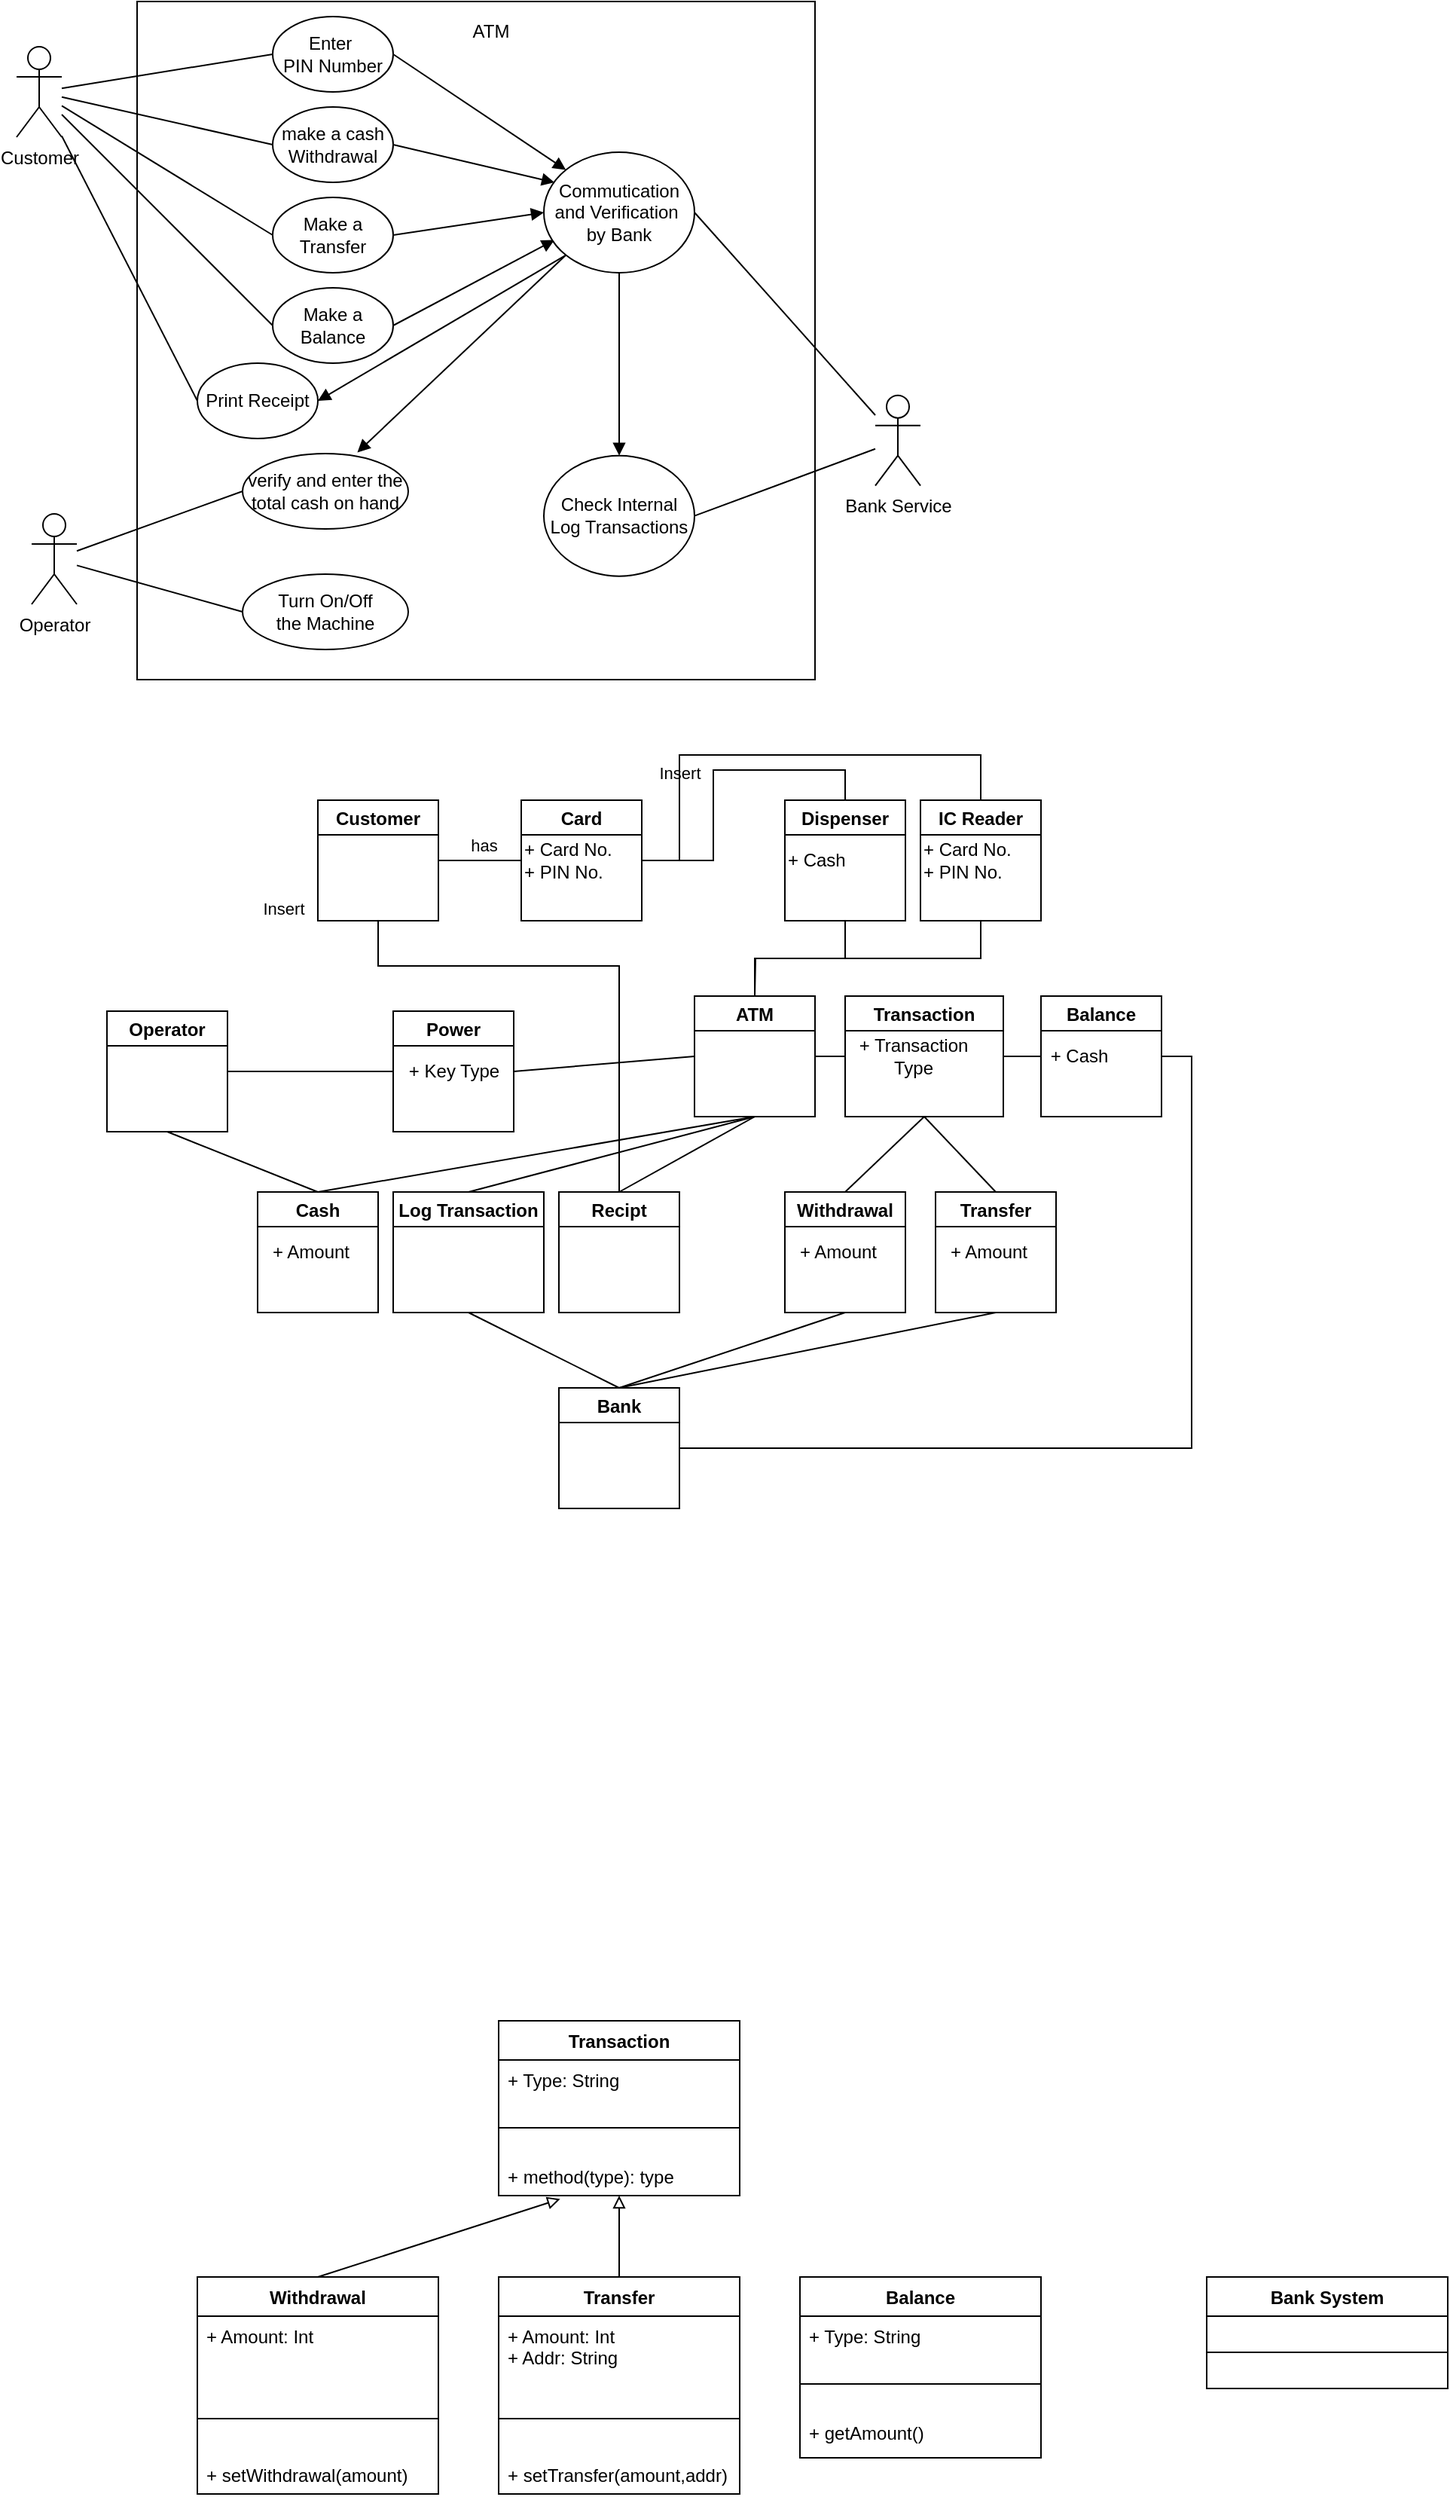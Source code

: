 <mxfile version="15.0.3" type="github">
  <diagram name="Page-1" id="c4acf3e9-155e-7222-9cf6-157b1a14988f">
    <mxGraphModel dx="1433" dy="831" grid="1" gridSize="10" guides="1" tooltips="1" connect="1" arrows="1" fold="1" page="1" pageScale="1" pageWidth="850" pageHeight="1100" background="none" math="0" shadow="0">
      <root>
        <mxCell id="0" />
        <mxCell id="1" parent="0" />
        <mxCell id="-vrJm0YTmy-wLik_O10C-3" value="" style="whiteSpace=wrap;html=1;aspect=fixed;" vertex="1" parent="1">
          <mxGeometry x="190" y="120" width="450" height="450" as="geometry" />
        </mxCell>
        <mxCell id="-vrJm0YTmy-wLik_O10C-18" style="edgeStyle=none;rounded=0;orthogonalLoop=1;jettySize=auto;html=1;entryX=0;entryY=0.5;entryDx=0;entryDy=0;endArrow=none;endFill=0;" edge="1" parent="1" source="-vrJm0YTmy-wLik_O10C-1" target="-vrJm0YTmy-wLik_O10C-10">
          <mxGeometry relative="1" as="geometry" />
        </mxCell>
        <mxCell id="-vrJm0YTmy-wLik_O10C-19" style="edgeStyle=none;rounded=0;orthogonalLoop=1;jettySize=auto;html=1;entryX=0;entryY=0.5;entryDx=0;entryDy=0;endArrow=none;endFill=0;" edge="1" parent="1" source="-vrJm0YTmy-wLik_O10C-1" target="-vrJm0YTmy-wLik_O10C-11">
          <mxGeometry relative="1" as="geometry" />
        </mxCell>
        <mxCell id="-vrJm0YTmy-wLik_O10C-20" style="edgeStyle=none;rounded=0;orthogonalLoop=1;jettySize=auto;html=1;entryX=0;entryY=0.5;entryDx=0;entryDy=0;endArrow=none;endFill=0;" edge="1" parent="1" source="-vrJm0YTmy-wLik_O10C-1" target="-vrJm0YTmy-wLik_O10C-15">
          <mxGeometry relative="1" as="geometry" />
        </mxCell>
        <mxCell id="-vrJm0YTmy-wLik_O10C-61" style="edgeStyle=none;rounded=0;orthogonalLoop=1;jettySize=auto;html=1;entryX=0;entryY=0.5;entryDx=0;entryDy=0;endArrow=none;endFill=0;" edge="1" parent="1" source="-vrJm0YTmy-wLik_O10C-1" target="-vrJm0YTmy-wLik_O10C-60">
          <mxGeometry relative="1" as="geometry" />
        </mxCell>
        <mxCell id="-vrJm0YTmy-wLik_O10C-1" value="Customer" style="shape=umlActor;verticalLabelPosition=bottom;verticalAlign=top;html=1;outlineConnect=0;" vertex="1" parent="1">
          <mxGeometry x="110" y="150" width="30" height="60" as="geometry" />
        </mxCell>
        <mxCell id="-vrJm0YTmy-wLik_O10C-28" style="edgeStyle=none;rounded=0;orthogonalLoop=1;jettySize=auto;html=1;entryX=0;entryY=0.5;entryDx=0;entryDy=0;endArrow=none;endFill=0;" edge="1" parent="1" source="-vrJm0YTmy-wLik_O10C-5" target="-vrJm0YTmy-wLik_O10C-27">
          <mxGeometry relative="1" as="geometry" />
        </mxCell>
        <mxCell id="-vrJm0YTmy-wLik_O10C-30" style="edgeStyle=none;rounded=0;orthogonalLoop=1;jettySize=auto;html=1;entryX=0;entryY=0.5;entryDx=0;entryDy=0;endArrow=none;endFill=0;" edge="1" parent="1" source="-vrJm0YTmy-wLik_O10C-5" target="-vrJm0YTmy-wLik_O10C-29">
          <mxGeometry relative="1" as="geometry" />
        </mxCell>
        <mxCell id="-vrJm0YTmy-wLik_O10C-5" value="Operator" style="shape=umlActor;verticalLabelPosition=bottom;verticalAlign=top;html=1;outlineConnect=0;" vertex="1" parent="1">
          <mxGeometry x="120" y="460" width="30" height="60" as="geometry" />
        </mxCell>
        <mxCell id="-vrJm0YTmy-wLik_O10C-8" value="ATM" style="text;html=1;strokeColor=none;fillColor=none;align=center;verticalAlign=middle;whiteSpace=wrap;rounded=0;" vertex="1" parent="1">
          <mxGeometry x="405" y="130" width="40" height="20" as="geometry" />
        </mxCell>
        <mxCell id="-vrJm0YTmy-wLik_O10C-23" style="edgeStyle=none;rounded=0;orthogonalLoop=1;jettySize=auto;html=1;exitX=1;exitY=0.5;exitDx=0;exitDy=0;entryX=0.071;entryY=0.251;entryDx=0;entryDy=0;endArrow=block;endFill=1;entryPerimeter=0;" edge="1" parent="1" source="-vrJm0YTmy-wLik_O10C-10" target="-vrJm0YTmy-wLik_O10C-16">
          <mxGeometry relative="1" as="geometry" />
        </mxCell>
        <mxCell id="-vrJm0YTmy-wLik_O10C-10" value="make a cash Withdrawal" style="ellipse;whiteSpace=wrap;html=1;" vertex="1" parent="1">
          <mxGeometry x="280" y="190" width="80" height="50" as="geometry" />
        </mxCell>
        <mxCell id="-vrJm0YTmy-wLik_O10C-24" style="edgeStyle=none;rounded=0;orthogonalLoop=1;jettySize=auto;html=1;exitX=1;exitY=0.5;exitDx=0;exitDy=0;entryX=0;entryY=0.5;entryDx=0;entryDy=0;endArrow=block;endFill=1;" edge="1" parent="1" source="-vrJm0YTmy-wLik_O10C-11" target="-vrJm0YTmy-wLik_O10C-16">
          <mxGeometry relative="1" as="geometry" />
        </mxCell>
        <mxCell id="-vrJm0YTmy-wLik_O10C-11" value="Make a Transfer" style="ellipse;whiteSpace=wrap;html=1;" vertex="1" parent="1">
          <mxGeometry x="280" y="250" width="80" height="50" as="geometry" />
        </mxCell>
        <mxCell id="-vrJm0YTmy-wLik_O10C-22" style="edgeStyle=none;rounded=0;orthogonalLoop=1;jettySize=auto;html=1;entryX=1;entryY=0.5;entryDx=0;entryDy=0;endArrow=none;endFill=0;" edge="1" parent="1" source="-vrJm0YTmy-wLik_O10C-12" target="-vrJm0YTmy-wLik_O10C-16">
          <mxGeometry relative="1" as="geometry" />
        </mxCell>
        <mxCell id="-vrJm0YTmy-wLik_O10C-32" style="edgeStyle=none;rounded=0;orthogonalLoop=1;jettySize=auto;html=1;entryX=1;entryY=0.5;entryDx=0;entryDy=0;endArrow=none;endFill=0;" edge="1" parent="1" source="-vrJm0YTmy-wLik_O10C-12" target="-vrJm0YTmy-wLik_O10C-31">
          <mxGeometry relative="1" as="geometry" />
        </mxCell>
        <mxCell id="-vrJm0YTmy-wLik_O10C-12" value="Bank Service" style="shape=umlActor;verticalLabelPosition=bottom;verticalAlign=top;html=1;outlineConnect=0;" vertex="1" parent="1">
          <mxGeometry x="680" y="381.33" width="30" height="60" as="geometry" />
        </mxCell>
        <mxCell id="-vrJm0YTmy-wLik_O10C-25" style="edgeStyle=none;rounded=0;orthogonalLoop=1;jettySize=auto;html=1;exitX=1;exitY=0.5;exitDx=0;exitDy=0;entryX=0.071;entryY=0.728;entryDx=0;entryDy=0;endArrow=block;endFill=1;entryPerimeter=0;" edge="1" parent="1" source="-vrJm0YTmy-wLik_O10C-15" target="-vrJm0YTmy-wLik_O10C-16">
          <mxGeometry relative="1" as="geometry" />
        </mxCell>
        <mxCell id="-vrJm0YTmy-wLik_O10C-15" value="Make a &lt;br&gt;Balance" style="ellipse;whiteSpace=wrap;html=1;" vertex="1" parent="1">
          <mxGeometry x="280" y="310" width="80" height="50" as="geometry" />
        </mxCell>
        <mxCell id="-vrJm0YTmy-wLik_O10C-33" style="edgeStyle=none;rounded=0;orthogonalLoop=1;jettySize=auto;html=1;exitX=0.5;exitY=1;exitDx=0;exitDy=0;entryX=0.5;entryY=0;entryDx=0;entryDy=0;endArrow=block;endFill=1;" edge="1" parent="1" source="-vrJm0YTmy-wLik_O10C-16" target="-vrJm0YTmy-wLik_O10C-31">
          <mxGeometry relative="1" as="geometry" />
        </mxCell>
        <mxCell id="-vrJm0YTmy-wLik_O10C-34" style="edgeStyle=none;rounded=0;orthogonalLoop=1;jettySize=auto;html=1;exitX=0;exitY=1;exitDx=0;exitDy=0;entryX=0.693;entryY=-0.016;entryDx=0;entryDy=0;entryPerimeter=0;endArrow=block;endFill=1;" edge="1" parent="1" source="-vrJm0YTmy-wLik_O10C-16" target="-vrJm0YTmy-wLik_O10C-29">
          <mxGeometry relative="1" as="geometry" />
        </mxCell>
        <mxCell id="-vrJm0YTmy-wLik_O10C-90" style="rounded=0;orthogonalLoop=1;jettySize=auto;html=1;exitX=0;exitY=1;exitDx=0;exitDy=0;entryX=1;entryY=0.5;entryDx=0;entryDy=0;endArrow=block;endFill=1;" edge="1" parent="1" source="-vrJm0YTmy-wLik_O10C-16" target="-vrJm0YTmy-wLik_O10C-89">
          <mxGeometry relative="1" as="geometry" />
        </mxCell>
        <mxCell id="-vrJm0YTmy-wLik_O10C-16" value="Commutication&lt;br&gt;and Verification&amp;nbsp;&lt;br&gt;by Bank" style="ellipse;whiteSpace=wrap;html=1;" vertex="1" parent="1">
          <mxGeometry x="460" y="220" width="100" height="80" as="geometry" />
        </mxCell>
        <mxCell id="-vrJm0YTmy-wLik_O10C-27" value="Turn On/Off&lt;br&gt;the Machine" style="ellipse;whiteSpace=wrap;html=1;" vertex="1" parent="1">
          <mxGeometry x="260" y="500" width="110" height="50" as="geometry" />
        </mxCell>
        <mxCell id="-vrJm0YTmy-wLik_O10C-29" value="verify and enter the total cash on hand" style="ellipse;whiteSpace=wrap;html=1;" vertex="1" parent="1">
          <mxGeometry x="260" y="420" width="110" height="50" as="geometry" />
        </mxCell>
        <mxCell id="-vrJm0YTmy-wLik_O10C-31" value="Check Internal Log Transactions" style="ellipse;whiteSpace=wrap;html=1;" vertex="1" parent="1">
          <mxGeometry x="460" y="421.33" width="100" height="80" as="geometry" />
        </mxCell>
        <mxCell id="-vrJm0YTmy-wLik_O10C-68" value="has" style="edgeStyle=none;rounded=0;orthogonalLoop=1;jettySize=auto;html=1;exitX=1;exitY=0.5;exitDx=0;exitDy=0;entryX=0;entryY=0.5;entryDx=0;entryDy=0;endArrow=none;endFill=0;" edge="1" parent="1" source="-vrJm0YTmy-wLik_O10C-35" target="-vrJm0YTmy-wLik_O10C-67">
          <mxGeometry x="0.091" y="10" relative="1" as="geometry">
            <mxPoint as="offset" />
          </mxGeometry>
        </mxCell>
        <mxCell id="-vrJm0YTmy-wLik_O10C-35" value="Customer" style="swimlane;" vertex="1" parent="1">
          <mxGeometry x="310" y="650" width="80" height="80" as="geometry" />
        </mxCell>
        <mxCell id="-vrJm0YTmy-wLik_O10C-55" style="edgeStyle=none;rounded=0;orthogonalLoop=1;jettySize=auto;html=1;exitX=1;exitY=0.5;exitDx=0;exitDy=0;endArrow=none;endFill=0;entryX=0;entryY=0.5;entryDx=0;entryDy=0;" edge="1" parent="1" source="-vrJm0YTmy-wLik_O10C-36" target="-vrJm0YTmy-wLik_O10C-58">
          <mxGeometry relative="1" as="geometry">
            <mxPoint x="210" y="900" as="targetPoint" />
          </mxGeometry>
        </mxCell>
        <mxCell id="-vrJm0YTmy-wLik_O10C-56" style="edgeStyle=none;rounded=0;orthogonalLoop=1;jettySize=auto;html=1;exitX=0.5;exitY=1;exitDx=0;exitDy=0;entryX=0.5;entryY=0;entryDx=0;entryDy=0;endArrow=none;endFill=0;" edge="1" parent="1" source="-vrJm0YTmy-wLik_O10C-36" target="-vrJm0YTmy-wLik_O10C-53">
          <mxGeometry relative="1" as="geometry" />
        </mxCell>
        <mxCell id="-vrJm0YTmy-wLik_O10C-36" value="Operator" style="swimlane;" vertex="1" parent="1">
          <mxGeometry x="170" y="790" width="80" height="80" as="geometry" />
        </mxCell>
        <mxCell id="-vrJm0YTmy-wLik_O10C-41" style="edgeStyle=none;rounded=0;orthogonalLoop=1;jettySize=auto;html=1;entryX=0.5;entryY=0;entryDx=0;entryDy=0;endArrow=none;endFill=0;exitX=0.5;exitY=1;exitDx=0;exitDy=0;" edge="1" parent="1" source="-vrJm0YTmy-wLik_O10C-96" target="-vrJm0YTmy-wLik_O10C-39">
          <mxGeometry relative="1" as="geometry">
            <mxPoint x="710" y="850" as="sourcePoint" />
          </mxGeometry>
        </mxCell>
        <mxCell id="-vrJm0YTmy-wLik_O10C-43" style="edgeStyle=none;rounded=0;orthogonalLoop=1;jettySize=auto;html=1;entryX=1;entryY=0.5;entryDx=0;entryDy=0;endArrow=none;endFill=0;" edge="1" parent="1" source="-vrJm0YTmy-wLik_O10C-75" target="-vrJm0YTmy-wLik_O10C-96">
          <mxGeometry relative="1" as="geometry" />
        </mxCell>
        <mxCell id="-vrJm0YTmy-wLik_O10C-51" style="edgeStyle=none;rounded=0;orthogonalLoop=1;jettySize=auto;html=1;exitX=0.5;exitY=1;exitDx=0;exitDy=0;entryX=0.5;entryY=0;entryDx=0;entryDy=0;endArrow=none;endFill=0;" edge="1" parent="1" source="-vrJm0YTmy-wLik_O10C-37" target="-vrJm0YTmy-wLik_O10C-50">
          <mxGeometry relative="1" as="geometry" />
        </mxCell>
        <mxCell id="-vrJm0YTmy-wLik_O10C-54" style="edgeStyle=none;rounded=0;orthogonalLoop=1;jettySize=auto;html=1;exitX=0.5;exitY=1;exitDx=0;exitDy=0;entryX=0.5;entryY=0;entryDx=0;entryDy=0;endArrow=none;endFill=0;" edge="1" parent="1" source="-vrJm0YTmy-wLik_O10C-37" target="-vrJm0YTmy-wLik_O10C-53">
          <mxGeometry relative="1" as="geometry" />
        </mxCell>
        <mxCell id="-vrJm0YTmy-wLik_O10C-99" style="edgeStyle=none;rounded=0;orthogonalLoop=1;jettySize=auto;html=1;exitX=1;exitY=0.5;exitDx=0;exitDy=0;entryX=0.004;entryY=0.501;entryDx=0;entryDy=0;entryPerimeter=0;endArrow=none;endFill=0;" edge="1" parent="1" source="-vrJm0YTmy-wLik_O10C-37" target="-vrJm0YTmy-wLik_O10C-97">
          <mxGeometry relative="1" as="geometry" />
        </mxCell>
        <mxCell id="-vrJm0YTmy-wLik_O10C-37" value="ATM" style="swimlane;" vertex="1" parent="1">
          <mxGeometry x="560" y="780" width="80" height="80" as="geometry" />
        </mxCell>
        <mxCell id="-vrJm0YTmy-wLik_O10C-76" style="rounded=0;orthogonalLoop=1;jettySize=auto;html=1;entryX=0.5;entryY=1;entryDx=0;entryDy=0;endArrow=none;endFill=0;exitX=0.5;exitY=0;exitDx=0;exitDy=0;" edge="1" parent="1" source="-vrJm0YTmy-wLik_O10C-38" target="-vrJm0YTmy-wLik_O10C-96">
          <mxGeometry relative="1" as="geometry" />
        </mxCell>
        <mxCell id="-vrJm0YTmy-wLik_O10C-38" value="Withdrawal" style="swimlane;startSize=23;" vertex="1" parent="1">
          <mxGeometry x="620" y="910" width="80" height="80" as="geometry" />
        </mxCell>
        <mxCell id="-vrJm0YTmy-wLik_O10C-86" value="+ Amount" style="text;html=1;align=center;verticalAlign=middle;resizable=0;points=[];autosize=1;strokeColor=none;" vertex="1" parent="-vrJm0YTmy-wLik_O10C-38">
          <mxGeometry y="30" width="70" height="20" as="geometry" />
        </mxCell>
        <mxCell id="-vrJm0YTmy-wLik_O10C-39" value="Transfer" style="swimlane;startSize=23;" vertex="1" parent="1">
          <mxGeometry x="720" y="910" width="80" height="80" as="geometry" />
        </mxCell>
        <mxCell id="-vrJm0YTmy-wLik_O10C-87" value="+ Amount" style="text;html=1;align=center;verticalAlign=middle;resizable=0;points=[];autosize=1;strokeColor=none;" vertex="1" parent="-vrJm0YTmy-wLik_O10C-39">
          <mxGeometry y="30" width="70" height="20" as="geometry" />
        </mxCell>
        <mxCell id="-vrJm0YTmy-wLik_O10C-49" style="edgeStyle=orthogonalEdgeStyle;rounded=0;orthogonalLoop=1;jettySize=auto;html=1;entryX=1;entryY=0.5;entryDx=0;entryDy=0;endArrow=none;endFill=0;exitX=1;exitY=0.5;exitDx=0;exitDy=0;" edge="1" parent="1" source="-vrJm0YTmy-wLik_O10C-40" target="-vrJm0YTmy-wLik_O10C-46">
          <mxGeometry relative="1" as="geometry" />
        </mxCell>
        <mxCell id="-vrJm0YTmy-wLik_O10C-40" value="Balance" style="swimlane;startSize=23;" vertex="1" parent="1">
          <mxGeometry x="790" y="780" width="80" height="80" as="geometry" />
        </mxCell>
        <mxCell id="-vrJm0YTmy-wLik_O10C-75" value="+ Cash" style="text;html=1;align=center;verticalAlign=middle;resizable=0;points=[];autosize=1;strokeColor=none;" vertex="1" parent="-vrJm0YTmy-wLik_O10C-40">
          <mxGeometry y="30" width="50" height="20" as="geometry" />
        </mxCell>
        <mxCell id="-vrJm0YTmy-wLik_O10C-47" style="edgeStyle=none;rounded=0;orthogonalLoop=1;jettySize=auto;html=1;exitX=0.5;exitY=0;exitDx=0;exitDy=0;entryX=0.5;entryY=1;entryDx=0;entryDy=0;endArrow=none;endFill=0;" edge="1" parent="1" source="-vrJm0YTmy-wLik_O10C-46" target="-vrJm0YTmy-wLik_O10C-38">
          <mxGeometry relative="1" as="geometry" />
        </mxCell>
        <mxCell id="-vrJm0YTmy-wLik_O10C-48" style="edgeStyle=none;rounded=0;orthogonalLoop=1;jettySize=auto;html=1;entryX=0.5;entryY=1;entryDx=0;entryDy=0;endArrow=none;endFill=0;exitX=0.5;exitY=0;exitDx=0;exitDy=0;" edge="1" parent="1" source="-vrJm0YTmy-wLik_O10C-46" target="-vrJm0YTmy-wLik_O10C-39">
          <mxGeometry relative="1" as="geometry" />
        </mxCell>
        <mxCell id="-vrJm0YTmy-wLik_O10C-46" value="Bank" style="swimlane;" vertex="1" parent="1">
          <mxGeometry x="470" y="1040" width="80" height="80" as="geometry" />
        </mxCell>
        <mxCell id="-vrJm0YTmy-wLik_O10C-52" style="edgeStyle=none;rounded=0;orthogonalLoop=1;jettySize=auto;html=1;exitX=0.5;exitY=1;exitDx=0;exitDy=0;entryX=0.5;entryY=0;entryDx=0;entryDy=0;endArrow=none;endFill=0;" edge="1" parent="1" source="-vrJm0YTmy-wLik_O10C-50" target="-vrJm0YTmy-wLik_O10C-46">
          <mxGeometry relative="1" as="geometry" />
        </mxCell>
        <mxCell id="-vrJm0YTmy-wLik_O10C-50" value="Log Transaction" style="swimlane;startSize=23;" vertex="1" parent="1">
          <mxGeometry x="360" y="910" width="100" height="80" as="geometry" />
        </mxCell>
        <mxCell id="-vrJm0YTmy-wLik_O10C-53" value="Cash" style="swimlane;startSize=23;" vertex="1" parent="1">
          <mxGeometry x="270" y="910" width="80" height="80" as="geometry" />
        </mxCell>
        <mxCell id="-vrJm0YTmy-wLik_O10C-95" value="+ Amount" style="text;html=1;align=center;verticalAlign=middle;resizable=0;points=[];autosize=1;strokeColor=none;" vertex="1" parent="-vrJm0YTmy-wLik_O10C-53">
          <mxGeometry y="30" width="70" height="20" as="geometry" />
        </mxCell>
        <mxCell id="-vrJm0YTmy-wLik_O10C-59" style="edgeStyle=none;rounded=0;orthogonalLoop=1;jettySize=auto;html=1;endArrow=none;endFill=0;exitX=1;exitY=0.5;exitDx=0;exitDy=0;entryX=0;entryY=0.5;entryDx=0;entryDy=0;" edge="1" parent="1" source="-vrJm0YTmy-wLik_O10C-58" target="-vrJm0YTmy-wLik_O10C-37">
          <mxGeometry relative="1" as="geometry">
            <mxPoint x="600" y="850" as="targetPoint" />
          </mxGeometry>
        </mxCell>
        <mxCell id="-vrJm0YTmy-wLik_O10C-58" value="Power" style="swimlane;startSize=23;" vertex="1" parent="1">
          <mxGeometry x="360" y="790" width="80" height="80" as="geometry" />
        </mxCell>
        <mxCell id="-vrJm0YTmy-wLik_O10C-77" value="+ Key Type" style="text;html=1;align=center;verticalAlign=middle;resizable=0;points=[];autosize=1;strokeColor=none;" vertex="1" parent="-vrJm0YTmy-wLik_O10C-58">
          <mxGeometry y="30" width="80" height="20" as="geometry" />
        </mxCell>
        <mxCell id="-vrJm0YTmy-wLik_O10C-62" style="edgeStyle=none;rounded=0;orthogonalLoop=1;jettySize=auto;html=1;exitX=1;exitY=0.5;exitDx=0;exitDy=0;entryX=0;entryY=0;entryDx=0;entryDy=0;endArrow=block;endFill=1;" edge="1" parent="1" source="-vrJm0YTmy-wLik_O10C-60" target="-vrJm0YTmy-wLik_O10C-16">
          <mxGeometry relative="1" as="geometry" />
        </mxCell>
        <mxCell id="-vrJm0YTmy-wLik_O10C-60" value="Enter&amp;nbsp;&lt;br&gt;PIN Number" style="ellipse;whiteSpace=wrap;html=1;" vertex="1" parent="1">
          <mxGeometry x="280" y="130" width="80" height="50" as="geometry" />
        </mxCell>
        <mxCell id="-vrJm0YTmy-wLik_O10C-69" style="edgeStyle=orthogonalEdgeStyle;rounded=0;orthogonalLoop=1;jettySize=auto;html=1;entryX=0.5;entryY=0;entryDx=0;entryDy=0;endArrow=none;endFill=0;" edge="1" parent="1" source="-vrJm0YTmy-wLik_O10C-67" target="-vrJm0YTmy-wLik_O10C-79">
          <mxGeometry relative="1" as="geometry" />
        </mxCell>
        <mxCell id="-vrJm0YTmy-wLik_O10C-70" value="Insert" style="edgeLabel;html=1;align=center;verticalAlign=middle;resizable=0;points=[];" vertex="1" connectable="0" parent="-vrJm0YTmy-wLik_O10C-69">
          <mxGeometry x="-0.081" y="3" relative="1" as="geometry">
            <mxPoint x="-20" y="-7" as="offset" />
          </mxGeometry>
        </mxCell>
        <mxCell id="-vrJm0YTmy-wLik_O10C-78" value="Insert" style="edgeLabel;html=1;align=center;verticalAlign=middle;resizable=0;points=[];" vertex="1" connectable="0" parent="-vrJm0YTmy-wLik_O10C-69">
          <mxGeometry x="-0.081" y="3" relative="1" as="geometry">
            <mxPoint x="-283" y="83" as="offset" />
          </mxGeometry>
        </mxCell>
        <mxCell id="-vrJm0YTmy-wLik_O10C-83" style="edgeStyle=orthogonalEdgeStyle;rounded=0;orthogonalLoop=1;jettySize=auto;html=1;exitX=1;exitY=0.5;exitDx=0;exitDy=0;entryX=0.5;entryY=0;entryDx=0;entryDy=0;endArrow=none;endFill=0;" edge="1" parent="1" source="-vrJm0YTmy-wLik_O10C-67" target="-vrJm0YTmy-wLik_O10C-81">
          <mxGeometry relative="1" as="geometry">
            <Array as="points">
              <mxPoint x="550" y="690" />
              <mxPoint x="550" y="620" />
              <mxPoint x="750" y="620" />
            </Array>
          </mxGeometry>
        </mxCell>
        <mxCell id="-vrJm0YTmy-wLik_O10C-67" value="Card" style="swimlane;" vertex="1" parent="1">
          <mxGeometry x="445" y="650" width="80" height="80" as="geometry" />
        </mxCell>
        <mxCell id="-vrJm0YTmy-wLik_O10C-73" value="+ Card No.&lt;br&gt;+ PIN No." style="text;html=1;align=left;verticalAlign=middle;resizable=0;points=[];autosize=1;strokeColor=none;" vertex="1" parent="-vrJm0YTmy-wLik_O10C-67">
          <mxGeometry y="25" width="70" height="30" as="geometry" />
        </mxCell>
        <mxCell id="-vrJm0YTmy-wLik_O10C-84" style="edgeStyle=orthogonalEdgeStyle;rounded=0;orthogonalLoop=1;jettySize=auto;html=1;exitX=0.5;exitY=1;exitDx=0;exitDy=0;entryX=0.5;entryY=0;entryDx=0;entryDy=0;endArrow=none;endFill=0;" edge="1" parent="1" source="-vrJm0YTmy-wLik_O10C-79" target="-vrJm0YTmy-wLik_O10C-37">
          <mxGeometry relative="1" as="geometry" />
        </mxCell>
        <mxCell id="-vrJm0YTmy-wLik_O10C-79" value="Dispenser" style="swimlane;" vertex="1" parent="1">
          <mxGeometry x="620" y="650" width="80" height="80" as="geometry" />
        </mxCell>
        <mxCell id="-vrJm0YTmy-wLik_O10C-80" value="+ Cash" style="text;html=1;align=left;verticalAlign=middle;resizable=0;points=[];autosize=1;strokeColor=none;" vertex="1" parent="-vrJm0YTmy-wLik_O10C-79">
          <mxGeometry y="30" width="50" height="20" as="geometry" />
        </mxCell>
        <mxCell id="-vrJm0YTmy-wLik_O10C-85" style="edgeStyle=orthogonalEdgeStyle;rounded=0;orthogonalLoop=1;jettySize=auto;html=1;exitX=0.5;exitY=1;exitDx=0;exitDy=0;endArrow=none;endFill=0;" edge="1" parent="1" source="-vrJm0YTmy-wLik_O10C-81">
          <mxGeometry relative="1" as="geometry">
            <mxPoint x="600" y="780" as="targetPoint" />
          </mxGeometry>
        </mxCell>
        <mxCell id="-vrJm0YTmy-wLik_O10C-81" value="IC Reader" style="swimlane;" vertex="1" parent="1">
          <mxGeometry x="710" y="650" width="80" height="80" as="geometry" />
        </mxCell>
        <mxCell id="-vrJm0YTmy-wLik_O10C-82" value="+ Card No.&lt;br&gt;+ PIN No." style="text;html=1;align=left;verticalAlign=middle;resizable=0;points=[];autosize=1;strokeColor=none;" vertex="1" parent="-vrJm0YTmy-wLik_O10C-81">
          <mxGeometry y="25" width="70" height="30" as="geometry" />
        </mxCell>
        <mxCell id="-vrJm0YTmy-wLik_O10C-91" style="edgeStyle=none;rounded=0;orthogonalLoop=1;jettySize=auto;html=1;exitX=0;exitY=0.5;exitDx=0;exitDy=0;endArrow=none;endFill=0;" edge="1" parent="1" source="-vrJm0YTmy-wLik_O10C-89" target="-vrJm0YTmy-wLik_O10C-1">
          <mxGeometry relative="1" as="geometry" />
        </mxCell>
        <mxCell id="-vrJm0YTmy-wLik_O10C-89" value="Print Receipt" style="ellipse;whiteSpace=wrap;html=1;" vertex="1" parent="1">
          <mxGeometry x="230" y="360" width="80" height="50" as="geometry" />
        </mxCell>
        <mxCell id="-vrJm0YTmy-wLik_O10C-93" style="edgeStyle=orthogonalEdgeStyle;rounded=0;orthogonalLoop=1;jettySize=auto;html=1;exitX=0.5;exitY=0;exitDx=0;exitDy=0;entryX=0.5;entryY=1;entryDx=0;entryDy=0;endArrow=none;endFill=0;" edge="1" parent="1" source="-vrJm0YTmy-wLik_O10C-92" target="-vrJm0YTmy-wLik_O10C-35">
          <mxGeometry relative="1" as="geometry">
            <Array as="points">
              <mxPoint x="510" y="760" />
              <mxPoint x="350" y="760" />
            </Array>
          </mxGeometry>
        </mxCell>
        <mxCell id="-vrJm0YTmy-wLik_O10C-94" style="rounded=0;orthogonalLoop=1;jettySize=auto;html=1;exitX=0.5;exitY=0;exitDx=0;exitDy=0;entryX=0.5;entryY=1;entryDx=0;entryDy=0;endArrow=none;endFill=0;" edge="1" parent="1" source="-vrJm0YTmy-wLik_O10C-92" target="-vrJm0YTmy-wLik_O10C-37">
          <mxGeometry relative="1" as="geometry" />
        </mxCell>
        <mxCell id="-vrJm0YTmy-wLik_O10C-92" value="Recipt" style="swimlane;startSize=23;" vertex="1" parent="1">
          <mxGeometry x="470" y="910" width="80" height="80" as="geometry" />
        </mxCell>
        <mxCell id="-vrJm0YTmy-wLik_O10C-96" value="Transaction" style="swimlane;" vertex="1" parent="1">
          <mxGeometry x="660" y="780" width="105" height="80" as="geometry" />
        </mxCell>
        <mxCell id="-vrJm0YTmy-wLik_O10C-97" value="+ Transaction &lt;br&gt;Type" style="text;html=1;align=center;verticalAlign=middle;resizable=0;points=[];autosize=1;strokeColor=none;" vertex="1" parent="-vrJm0YTmy-wLik_O10C-96">
          <mxGeometry y="25" width="90" height="30" as="geometry" />
        </mxCell>
        <mxCell id="-vrJm0YTmy-wLik_O10C-102" value="Transaction" style="swimlane;fontStyle=1;align=center;verticalAlign=top;childLayout=stackLayout;horizontal=1;startSize=26;horizontalStack=0;resizeParent=1;resizeParentMax=0;resizeLast=0;collapsible=1;marginBottom=0;" vertex="1" parent="1">
          <mxGeometry x="430" y="1460" width="160" height="116" as="geometry" />
        </mxCell>
        <mxCell id="-vrJm0YTmy-wLik_O10C-103" value="+ Type: String&#xa;" style="text;strokeColor=none;fillColor=none;align=left;verticalAlign=top;spacingLeft=4;spacingRight=4;overflow=hidden;rotatable=0;points=[[0,0.5],[1,0.5]];portConstraint=eastwest;" vertex="1" parent="-vrJm0YTmy-wLik_O10C-102">
          <mxGeometry y="26" width="160" height="26" as="geometry" />
        </mxCell>
        <mxCell id="-vrJm0YTmy-wLik_O10C-104" value="" style="line;strokeWidth=1;fillColor=none;align=left;verticalAlign=middle;spacingTop=-1;spacingLeft=3;spacingRight=3;rotatable=0;labelPosition=right;points=[];portConstraint=eastwest;" vertex="1" parent="-vrJm0YTmy-wLik_O10C-102">
          <mxGeometry y="52" width="160" height="38" as="geometry" />
        </mxCell>
        <mxCell id="-vrJm0YTmy-wLik_O10C-105" value="+ method(type): type" style="text;strokeColor=none;fillColor=none;align=left;verticalAlign=top;spacingLeft=4;spacingRight=4;overflow=hidden;rotatable=0;points=[[0,0.5],[1,0.5]];portConstraint=eastwest;" vertex="1" parent="-vrJm0YTmy-wLik_O10C-102">
          <mxGeometry y="90" width="160" height="26" as="geometry" />
        </mxCell>
        <mxCell id="-vrJm0YTmy-wLik_O10C-123" style="edgeStyle=none;rounded=0;orthogonalLoop=1;jettySize=auto;html=1;exitX=0.5;exitY=0;exitDx=0;exitDy=0;endArrow=block;endFill=0;" edge="1" parent="1" source="-vrJm0YTmy-wLik_O10C-110" target="-vrJm0YTmy-wLik_O10C-105">
          <mxGeometry relative="1" as="geometry" />
        </mxCell>
        <mxCell id="-vrJm0YTmy-wLik_O10C-110" value="Transfer" style="swimlane;fontStyle=1;align=center;verticalAlign=top;childLayout=stackLayout;horizontal=1;startSize=26;horizontalStack=0;resizeParent=1;resizeParentMax=0;resizeLast=0;collapsible=1;marginBottom=0;" vertex="1" parent="1">
          <mxGeometry x="430" y="1630" width="160" height="144" as="geometry" />
        </mxCell>
        <mxCell id="-vrJm0YTmy-wLik_O10C-111" value="+ Amount: Int&#xa;+ Addr: String&#xa;" style="text;strokeColor=none;fillColor=none;align=left;verticalAlign=top;spacingLeft=4;spacingRight=4;overflow=hidden;rotatable=0;points=[[0,0.5],[1,0.5]];portConstraint=eastwest;" vertex="1" parent="-vrJm0YTmy-wLik_O10C-110">
          <mxGeometry y="26" width="160" height="44" as="geometry" />
        </mxCell>
        <mxCell id="-vrJm0YTmy-wLik_O10C-112" value="" style="line;strokeWidth=1;fillColor=none;align=left;verticalAlign=middle;spacingTop=-1;spacingLeft=3;spacingRight=3;rotatable=0;labelPosition=right;points=[];portConstraint=eastwest;" vertex="1" parent="-vrJm0YTmy-wLik_O10C-110">
          <mxGeometry y="70" width="160" height="48" as="geometry" />
        </mxCell>
        <mxCell id="-vrJm0YTmy-wLik_O10C-113" value="+ setTransfer(amount,addr)" style="text;strokeColor=none;fillColor=none;align=left;verticalAlign=top;spacingLeft=4;spacingRight=4;overflow=hidden;rotatable=0;points=[[0,0.5],[1,0.5]];portConstraint=eastwest;" vertex="1" parent="-vrJm0YTmy-wLik_O10C-110">
          <mxGeometry y="118" width="160" height="26" as="geometry" />
        </mxCell>
        <mxCell id="-vrJm0YTmy-wLik_O10C-114" value="Balance" style="swimlane;fontStyle=1;align=center;verticalAlign=top;childLayout=stackLayout;horizontal=1;startSize=26;horizontalStack=0;resizeParent=1;resizeParentMax=0;resizeLast=0;collapsible=1;marginBottom=0;" vertex="1" parent="1">
          <mxGeometry x="630" y="1630" width="160" height="120" as="geometry" />
        </mxCell>
        <mxCell id="-vrJm0YTmy-wLik_O10C-115" value="+ Type: String&#xa;" style="text;strokeColor=none;fillColor=none;align=left;verticalAlign=top;spacingLeft=4;spacingRight=4;overflow=hidden;rotatable=0;points=[[0,0.5],[1,0.5]];portConstraint=eastwest;" vertex="1" parent="-vrJm0YTmy-wLik_O10C-114">
          <mxGeometry y="26" width="160" height="26" as="geometry" />
        </mxCell>
        <mxCell id="-vrJm0YTmy-wLik_O10C-116" value="" style="line;strokeWidth=1;fillColor=none;align=left;verticalAlign=middle;spacingTop=-1;spacingLeft=3;spacingRight=3;rotatable=0;labelPosition=right;points=[];portConstraint=eastwest;" vertex="1" parent="-vrJm0YTmy-wLik_O10C-114">
          <mxGeometry y="52" width="160" height="38" as="geometry" />
        </mxCell>
        <mxCell id="-vrJm0YTmy-wLik_O10C-117" value="+ getAmount()" style="text;strokeColor=none;fillColor=none;align=left;verticalAlign=top;spacingLeft=4;spacingRight=4;overflow=hidden;rotatable=0;points=[[0,0.5],[1,0.5]];portConstraint=eastwest;" vertex="1" parent="-vrJm0YTmy-wLik_O10C-114">
          <mxGeometry y="90" width="160" height="30" as="geometry" />
        </mxCell>
        <mxCell id="-vrJm0YTmy-wLik_O10C-122" style="edgeStyle=none;rounded=0;orthogonalLoop=1;jettySize=auto;html=1;exitX=0.5;exitY=0;exitDx=0;exitDy=0;entryX=0.255;entryY=1.088;entryDx=0;entryDy=0;entryPerimeter=0;endArrow=block;endFill=0;" edge="1" parent="1" source="-vrJm0YTmy-wLik_O10C-118" target="-vrJm0YTmy-wLik_O10C-105">
          <mxGeometry relative="1" as="geometry" />
        </mxCell>
        <mxCell id="-vrJm0YTmy-wLik_O10C-118" value="Withdrawal" style="swimlane;fontStyle=1;align=center;verticalAlign=top;childLayout=stackLayout;horizontal=1;startSize=26;horizontalStack=0;resizeParent=1;resizeParentMax=0;resizeLast=0;collapsible=1;marginBottom=0;" vertex="1" parent="1">
          <mxGeometry x="230" y="1630" width="160" height="144" as="geometry" />
        </mxCell>
        <mxCell id="-vrJm0YTmy-wLik_O10C-119" value="+ Amount: Int&#xa;" style="text;strokeColor=none;fillColor=none;align=left;verticalAlign=top;spacingLeft=4;spacingRight=4;overflow=hidden;rotatable=0;points=[[0,0.5],[1,0.5]];portConstraint=eastwest;" vertex="1" parent="-vrJm0YTmy-wLik_O10C-118">
          <mxGeometry y="26" width="160" height="44" as="geometry" />
        </mxCell>
        <mxCell id="-vrJm0YTmy-wLik_O10C-120" value="" style="line;strokeWidth=1;fillColor=none;align=left;verticalAlign=middle;spacingTop=-1;spacingLeft=3;spacingRight=3;rotatable=0;labelPosition=right;points=[];portConstraint=eastwest;" vertex="1" parent="-vrJm0YTmy-wLik_O10C-118">
          <mxGeometry y="70" width="160" height="48" as="geometry" />
        </mxCell>
        <mxCell id="-vrJm0YTmy-wLik_O10C-121" value="+ setWithdrawal(amount)" style="text;strokeColor=none;fillColor=none;align=left;verticalAlign=top;spacingLeft=4;spacingRight=4;overflow=hidden;rotatable=0;points=[[0,0.5],[1,0.5]];portConstraint=eastwest;" vertex="1" parent="-vrJm0YTmy-wLik_O10C-118">
          <mxGeometry y="118" width="160" height="26" as="geometry" />
        </mxCell>
        <mxCell id="-vrJm0YTmy-wLik_O10C-124" value="Bank System" style="swimlane;fontStyle=1;align=center;verticalAlign=top;childLayout=stackLayout;horizontal=1;startSize=26;horizontalStack=0;resizeParent=1;resizeParentMax=0;resizeLast=0;collapsible=1;marginBottom=0;" vertex="1" parent="1">
          <mxGeometry x="900" y="1630" width="160" height="74" as="geometry" />
        </mxCell>
        <mxCell id="-vrJm0YTmy-wLik_O10C-126" value="" style="line;strokeWidth=1;fillColor=none;align=left;verticalAlign=middle;spacingTop=-1;spacingLeft=3;spacingRight=3;rotatable=0;labelPosition=right;points=[];portConstraint=eastwest;" vertex="1" parent="-vrJm0YTmy-wLik_O10C-124">
          <mxGeometry y="26" width="160" height="48" as="geometry" />
        </mxCell>
      </root>
    </mxGraphModel>
  </diagram>
</mxfile>
